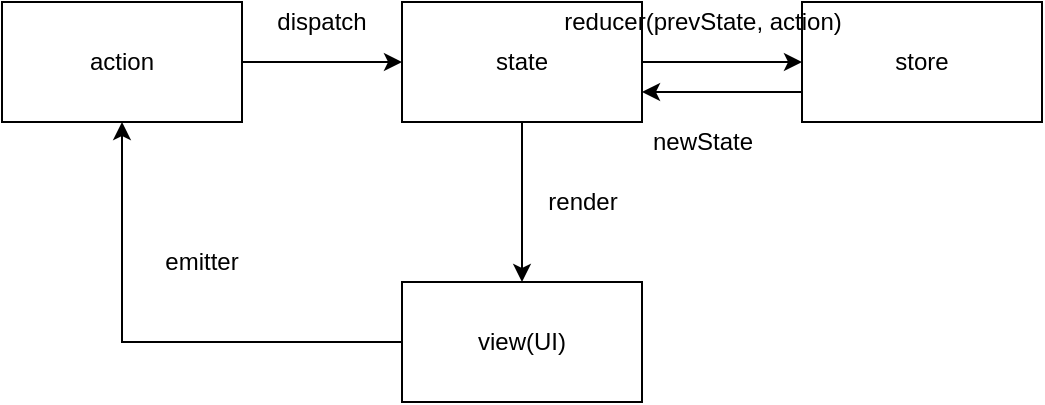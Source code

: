 <mxfile version="14.0.1" type="github">
  <diagram id="jcBzVu0uwD0ST4s4jwbC" name="Page-1">
    <mxGraphModel dx="575" dy="771" grid="1" gridSize="10" guides="1" tooltips="1" connect="1" arrows="1" fold="1" page="1" pageScale="1" pageWidth="827" pageHeight="1169" math="0" shadow="0">
      <root>
        <mxCell id="0" />
        <mxCell id="1" parent="0" />
        <mxCell id="meQDzplPk3BVL1stYm_M-10" style="edgeStyle=orthogonalEdgeStyle;rounded=0;orthogonalLoop=1;jettySize=auto;html=1;exitX=1;exitY=0.5;exitDx=0;exitDy=0;entryX=0;entryY=0.5;entryDx=0;entryDy=0;" edge="1" parent="1" source="meQDzplPk3BVL1stYm_M-1" target="meQDzplPk3BVL1stYm_M-9">
          <mxGeometry relative="1" as="geometry" />
        </mxCell>
        <mxCell id="meQDzplPk3BVL1stYm_M-15" style="edgeStyle=orthogonalEdgeStyle;rounded=0;orthogonalLoop=1;jettySize=auto;html=1;exitX=0.5;exitY=1;exitDx=0;exitDy=0;" edge="1" parent="1" source="meQDzplPk3BVL1stYm_M-1" target="meQDzplPk3BVL1stYm_M-2">
          <mxGeometry relative="1" as="geometry" />
        </mxCell>
        <mxCell id="meQDzplPk3BVL1stYm_M-1" value="state" style="rounded=0;whiteSpace=wrap;html=1;" vertex="1" parent="1">
          <mxGeometry x="240" y="220" width="120" height="60" as="geometry" />
        </mxCell>
        <mxCell id="meQDzplPk3BVL1stYm_M-4" style="edgeStyle=orthogonalEdgeStyle;rounded=0;orthogonalLoop=1;jettySize=auto;html=1;entryX=0.5;entryY=1;entryDx=0;entryDy=0;" edge="1" parent="1" source="meQDzplPk3BVL1stYm_M-2" target="meQDzplPk3BVL1stYm_M-3">
          <mxGeometry relative="1" as="geometry" />
        </mxCell>
        <mxCell id="meQDzplPk3BVL1stYm_M-2" value="view(UI)" style="rounded=0;whiteSpace=wrap;html=1;" vertex="1" parent="1">
          <mxGeometry x="240" y="360" width="120" height="60" as="geometry" />
        </mxCell>
        <mxCell id="meQDzplPk3BVL1stYm_M-6" style="edgeStyle=orthogonalEdgeStyle;rounded=0;orthogonalLoop=1;jettySize=auto;html=1;exitX=1;exitY=0.5;exitDx=0;exitDy=0;entryX=0;entryY=0.5;entryDx=0;entryDy=0;" edge="1" parent="1" source="meQDzplPk3BVL1stYm_M-3" target="meQDzplPk3BVL1stYm_M-1">
          <mxGeometry relative="1" as="geometry" />
        </mxCell>
        <mxCell id="meQDzplPk3BVL1stYm_M-3" value="action" style="rounded=0;whiteSpace=wrap;html=1;" vertex="1" parent="1">
          <mxGeometry x="40" y="220" width="120" height="60" as="geometry" />
        </mxCell>
        <mxCell id="meQDzplPk3BVL1stYm_M-5" value="emitter" style="text;html=1;strokeColor=none;fillColor=none;align=center;verticalAlign=middle;whiteSpace=wrap;rounded=0;" vertex="1" parent="1">
          <mxGeometry x="120" y="340" width="40" height="20" as="geometry" />
        </mxCell>
        <mxCell id="meQDzplPk3BVL1stYm_M-8" value="dispatch" style="text;html=1;strokeColor=none;fillColor=none;align=center;verticalAlign=middle;whiteSpace=wrap;rounded=0;" vertex="1" parent="1">
          <mxGeometry x="180" y="220" width="40" height="20" as="geometry" />
        </mxCell>
        <mxCell id="meQDzplPk3BVL1stYm_M-12" style="edgeStyle=orthogonalEdgeStyle;rounded=0;orthogonalLoop=1;jettySize=auto;html=1;exitX=0;exitY=0.75;exitDx=0;exitDy=0;entryX=1;entryY=0.75;entryDx=0;entryDy=0;" edge="1" parent="1" source="meQDzplPk3BVL1stYm_M-9" target="meQDzplPk3BVL1stYm_M-1">
          <mxGeometry relative="1" as="geometry" />
        </mxCell>
        <mxCell id="meQDzplPk3BVL1stYm_M-9" value="store" style="rounded=0;whiteSpace=wrap;html=1;" vertex="1" parent="1">
          <mxGeometry x="440" y="220" width="120" height="60" as="geometry" />
        </mxCell>
        <mxCell id="meQDzplPk3BVL1stYm_M-11" value="reducer(prevState, action)" style="text;html=1;align=center;verticalAlign=middle;resizable=0;points=[];autosize=1;" vertex="1" parent="1">
          <mxGeometry x="315" y="220" width="150" height="20" as="geometry" />
        </mxCell>
        <mxCell id="meQDzplPk3BVL1stYm_M-13" value="newState" style="text;html=1;align=center;verticalAlign=middle;resizable=0;points=[];autosize=1;" vertex="1" parent="1">
          <mxGeometry x="355" y="280" width="70" height="20" as="geometry" />
        </mxCell>
        <mxCell id="meQDzplPk3BVL1stYm_M-16" value="render" style="text;html=1;align=center;verticalAlign=middle;resizable=0;points=[];autosize=1;" vertex="1" parent="1">
          <mxGeometry x="305" y="310" width="50" height="20" as="geometry" />
        </mxCell>
      </root>
    </mxGraphModel>
  </diagram>
</mxfile>
